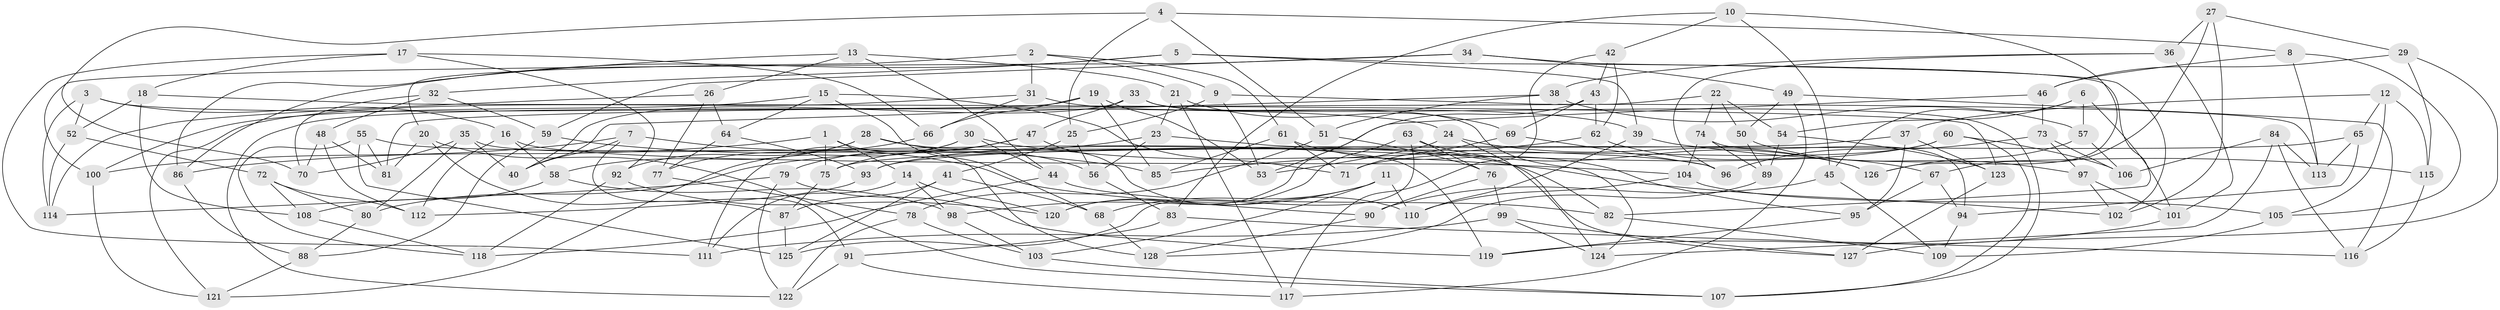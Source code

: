 // coarse degree distribution, {7: 0.015625, 3: 0.09375, 4: 0.546875, 2: 0.015625, 5: 0.09375, 6: 0.09375, 8: 0.078125, 11: 0.015625, 16: 0.015625, 15: 0.015625, 9: 0.015625}
// Generated by graph-tools (version 1.1) at 2025/02/03/04/25 22:02:59]
// undirected, 128 vertices, 256 edges
graph export_dot {
graph [start="1"]
  node [color=gray90,style=filled];
  1;
  2;
  3;
  4;
  5;
  6;
  7;
  8;
  9;
  10;
  11;
  12;
  13;
  14;
  15;
  16;
  17;
  18;
  19;
  20;
  21;
  22;
  23;
  24;
  25;
  26;
  27;
  28;
  29;
  30;
  31;
  32;
  33;
  34;
  35;
  36;
  37;
  38;
  39;
  40;
  41;
  42;
  43;
  44;
  45;
  46;
  47;
  48;
  49;
  50;
  51;
  52;
  53;
  54;
  55;
  56;
  57;
  58;
  59;
  60;
  61;
  62;
  63;
  64;
  65;
  66;
  67;
  68;
  69;
  70;
  71;
  72;
  73;
  74;
  75;
  76;
  77;
  78;
  79;
  80;
  81;
  82;
  83;
  84;
  85;
  86;
  87;
  88;
  89;
  90;
  91;
  92;
  93;
  94;
  95;
  96;
  97;
  98;
  99;
  100;
  101;
  102;
  103;
  104;
  105;
  106;
  107;
  108;
  109;
  110;
  111;
  112;
  113;
  114;
  115;
  116;
  117;
  118;
  119;
  120;
  121;
  122;
  123;
  124;
  125;
  126;
  127;
  128;
  1 -- 128;
  1 -- 14;
  1 -- 75;
  1 -- 86;
  2 -- 31;
  2 -- 61;
  2 -- 9;
  2 -- 20;
  3 -- 16;
  3 -- 24;
  3 -- 114;
  3 -- 52;
  4 -- 51;
  4 -- 70;
  4 -- 8;
  4 -- 25;
  5 -- 86;
  5 -- 39;
  5 -- 32;
  5 -- 82;
  6 -- 54;
  6 -- 57;
  6 -- 45;
  6 -- 101;
  7 -- 100;
  7 -- 91;
  7 -- 90;
  7 -- 40;
  8 -- 46;
  8 -- 105;
  8 -- 113;
  9 -- 53;
  9 -- 25;
  9 -- 113;
  10 -- 42;
  10 -- 83;
  10 -- 126;
  10 -- 45;
  11 -- 98;
  11 -- 110;
  11 -- 68;
  11 -- 103;
  12 -- 115;
  12 -- 65;
  12 -- 105;
  12 -- 37;
  13 -- 26;
  13 -- 86;
  13 -- 44;
  13 -- 21;
  14 -- 120;
  14 -- 98;
  14 -- 111;
  15 -- 64;
  15 -- 100;
  15 -- 68;
  15 -- 71;
  16 -- 58;
  16 -- 112;
  16 -- 104;
  17 -- 18;
  17 -- 111;
  17 -- 92;
  17 -- 66;
  18 -- 108;
  18 -- 52;
  18 -- 123;
  19 -- 122;
  19 -- 85;
  19 -- 66;
  19 -- 53;
  20 -- 87;
  20 -- 107;
  20 -- 81;
  21 -- 69;
  21 -- 23;
  21 -- 117;
  22 -- 74;
  22 -- 81;
  22 -- 54;
  22 -- 50;
  23 -- 56;
  23 -- 127;
  23 -- 80;
  24 -- 124;
  24 -- 53;
  24 -- 126;
  25 -- 41;
  25 -- 56;
  26 -- 114;
  26 -- 77;
  26 -- 64;
  27 -- 102;
  27 -- 36;
  27 -- 67;
  27 -- 29;
  28 -- 82;
  28 -- 56;
  28 -- 92;
  28 -- 58;
  29 -- 127;
  29 -- 46;
  29 -- 115;
  30 -- 44;
  30 -- 102;
  30 -- 121;
  30 -- 111;
  31 -- 66;
  31 -- 39;
  31 -- 121;
  32 -- 59;
  32 -- 70;
  32 -- 48;
  33 -- 107;
  33 -- 40;
  33 -- 124;
  33 -- 47;
  34 -- 59;
  34 -- 49;
  34 -- 100;
  34 -- 102;
  35 -- 80;
  35 -- 40;
  35 -- 119;
  35 -- 70;
  36 -- 101;
  36 -- 96;
  36 -- 38;
  37 -- 75;
  37 -- 123;
  37 -- 95;
  38 -- 51;
  38 -- 57;
  38 -- 40;
  39 -- 115;
  39 -- 110;
  41 -- 87;
  41 -- 68;
  41 -- 125;
  42 -- 117;
  42 -- 43;
  42 -- 62;
  43 -- 62;
  43 -- 120;
  43 -- 69;
  44 -- 118;
  44 -- 82;
  45 -- 90;
  45 -- 109;
  46 -- 53;
  46 -- 73;
  47 -- 79;
  47 -- 110;
  47 -- 75;
  48 -- 70;
  48 -- 112;
  48 -- 81;
  49 -- 116;
  49 -- 117;
  49 -- 50;
  50 -- 89;
  50 -- 97;
  51 -- 78;
  51 -- 76;
  52 -- 114;
  52 -- 72;
  54 -- 89;
  54 -- 123;
  55 -- 118;
  55 -- 125;
  55 -- 81;
  55 -- 96;
  56 -- 83;
  57 -- 126;
  57 -- 106;
  58 -- 98;
  58 -- 108;
  59 -- 88;
  59 -- 85;
  60 -- 71;
  60 -- 93;
  60 -- 106;
  60 -- 107;
  61 -- 71;
  61 -- 85;
  61 -- 95;
  62 -- 85;
  62 -- 67;
  63 -- 126;
  63 -- 76;
  63 -- 120;
  63 -- 125;
  64 -- 77;
  64 -- 93;
  65 -- 94;
  65 -- 93;
  65 -- 113;
  66 -- 77;
  67 -- 95;
  67 -- 94;
  68 -- 128;
  69 -- 71;
  69 -- 96;
  72 -- 112;
  72 -- 108;
  72 -- 80;
  73 -- 97;
  73 -- 106;
  73 -- 96;
  74 -- 89;
  74 -- 94;
  74 -- 104;
  75 -- 87;
  76 -- 99;
  76 -- 90;
  77 -- 78;
  78 -- 103;
  78 -- 122;
  79 -- 114;
  79 -- 119;
  79 -- 122;
  80 -- 88;
  82 -- 109;
  83 -- 116;
  83 -- 91;
  84 -- 116;
  84 -- 113;
  84 -- 106;
  84 -- 124;
  86 -- 88;
  87 -- 125;
  88 -- 121;
  89 -- 128;
  90 -- 128;
  91 -- 117;
  91 -- 122;
  92 -- 118;
  92 -- 120;
  93 -- 112;
  94 -- 109;
  95 -- 119;
  97 -- 102;
  97 -- 101;
  98 -- 103;
  99 -- 111;
  99 -- 124;
  99 -- 127;
  100 -- 121;
  101 -- 119;
  103 -- 107;
  104 -- 110;
  104 -- 105;
  105 -- 109;
  108 -- 118;
  115 -- 116;
  123 -- 127;
}
